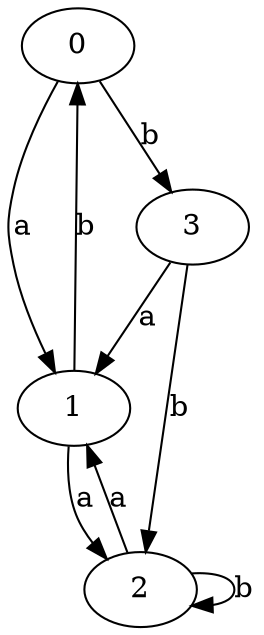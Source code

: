 digraph {
 ranksep=0.5;
 d2tdocpreamble = "\usetikzlibrary{automata}";
 d2tfigpreamble = "\tikzstyle{every state}= [ draw=blue!50,very thick,fill=blue!20]  \tikzstyle{auto}= [fill=white]";
 node [style="state"];
 edge [lblstyle="auto",topath="bend right", len=4  ]
  "0" [label="0",style = "state, initial, accepting"];
  "1" [label="1",];
  "2" [label="2",];
  "3" [label="3",];
  "0" -> "1" [label="a"];
  "0" -> "3" [label="b"];
  "1" -> "0" [label="b"];
  "1" -> "2" [label="a"];
  "2" -> "1" [label="a"];
  "2" -> "2" [label="b",topath="loop above"];
  "3" -> "1" [label="a"];
  "3" -> "2" [label="b"];
}